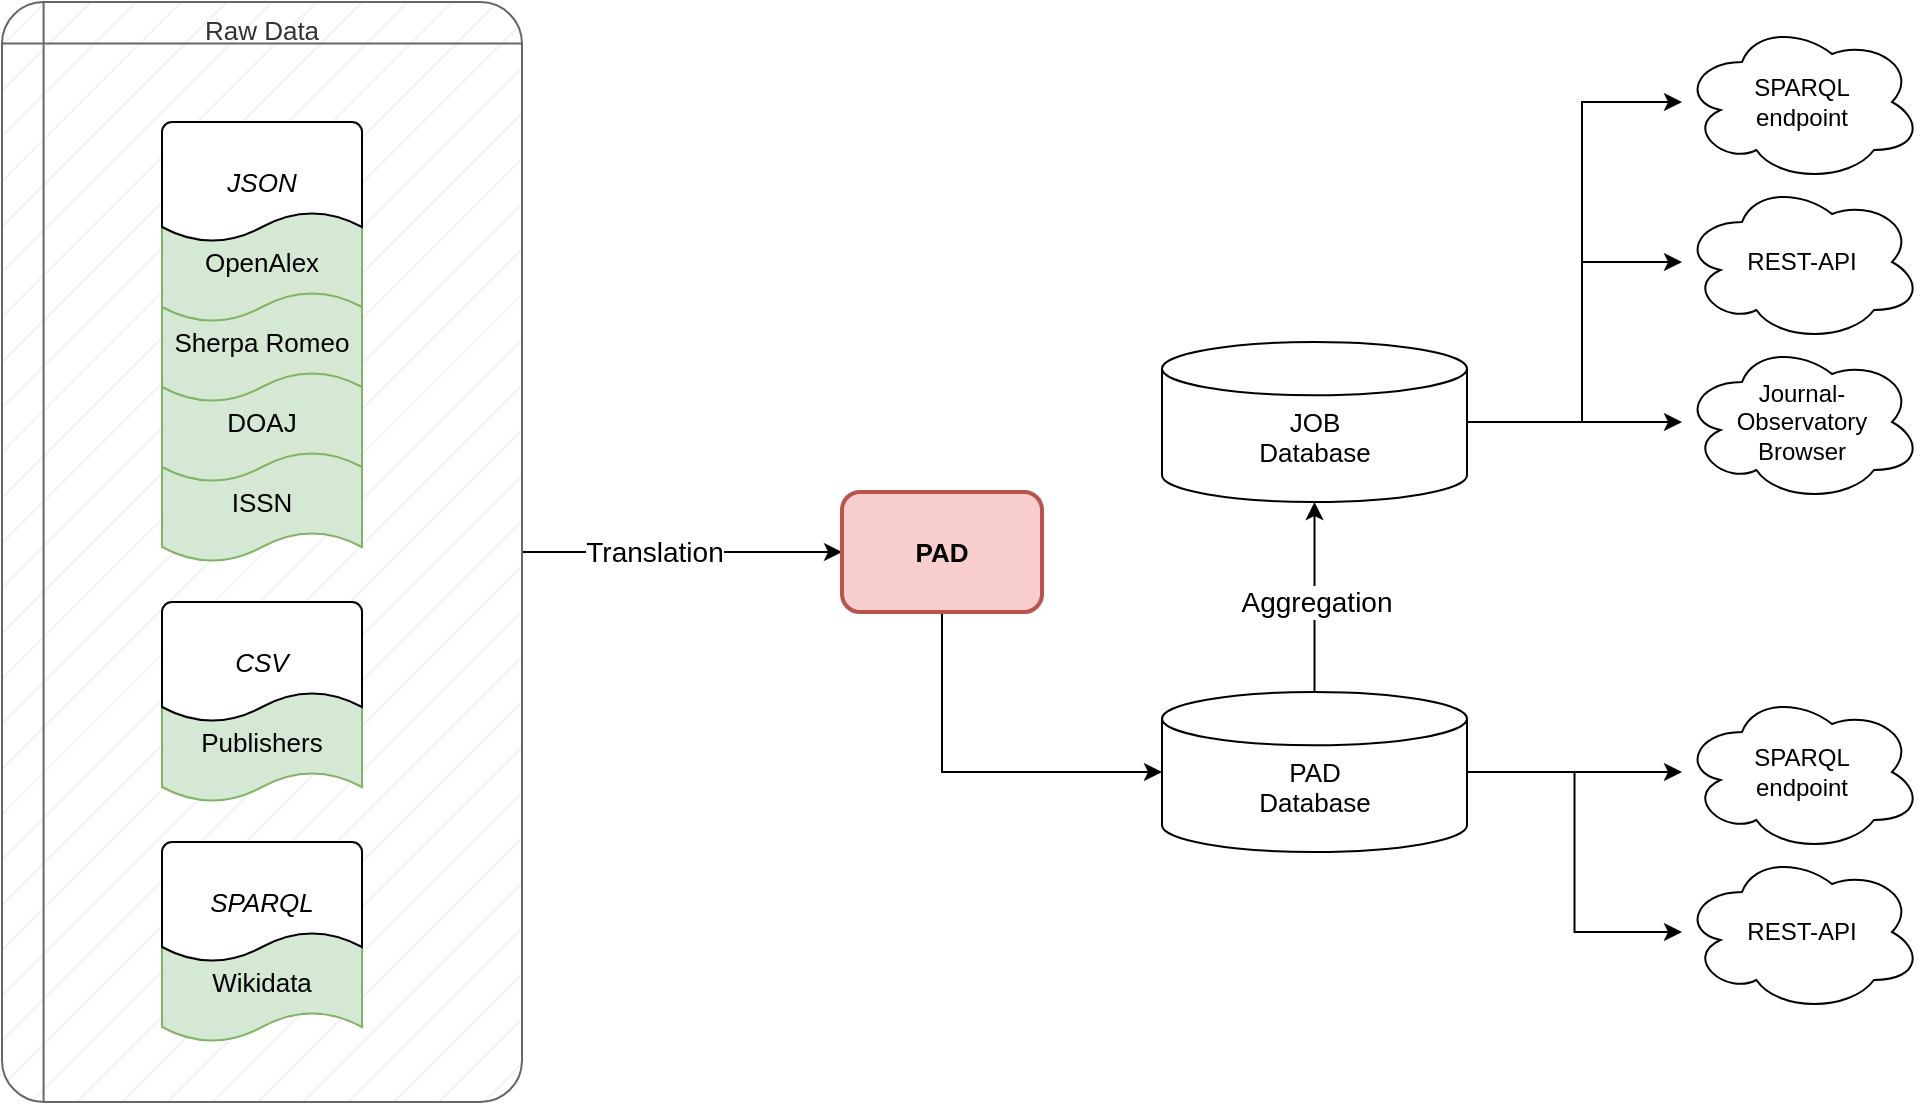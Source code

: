 <mxfile version="21.1.2" type="device" pages="4">
  <diagram id="sPUlN_JHjW8Lo0dzmuYG" name="Overview">
    <mxGraphModel dx="2284" dy="876" grid="1" gridSize="10" guides="1" tooltips="1" connect="1" arrows="1" fold="1" page="1" pageScale="1" pageWidth="850" pageHeight="1100" math="0" shadow="0">
      <root>
        <mxCell id="0" />
        <mxCell id="1" parent="0" />
        <mxCell id="yTbTBDzJwQzyLPOQ5RzL-34" style="edgeStyle=orthogonalEdgeStyle;rounded=0;orthogonalLoop=1;jettySize=auto;html=1;" edge="1" parent="1" source="yTbTBDzJwQzyLPOQ5RzL-1" target="yTbTBDzJwQzyLPOQ5RzL-18">
          <mxGeometry relative="1" as="geometry" />
        </mxCell>
        <mxCell id="ZUScHHtnVlgBNxjXoJQ--50" value="Translation" style="edgeLabel;html=1;align=center;verticalAlign=middle;resizable=0;points=[];fontSize=14;" vertex="1" connectable="0" parent="yTbTBDzJwQzyLPOQ5RzL-34">
          <mxGeometry x="-0.267" relative="1" as="geometry">
            <mxPoint x="7" as="offset" />
          </mxGeometry>
        </mxCell>
        <mxCell id="yTbTBDzJwQzyLPOQ5RzL-1" value="&lt;div style=&quot;font-size: 13px;&quot;&gt;&lt;span style=&quot;background-color: initial; font-size: 13px;&quot;&gt;Raw Data&lt;/span&gt;&lt;/div&gt;" style="shape=internalStorage;whiteSpace=wrap;html=1;dx=15;dy=15;rounded=1;arcSize=8;strokeWidth=1;fontFamily=Helvetica;fontSize=13;align=center;verticalAlign=top;fillColor=#f5f5f5;fillStyle=hatch;strokeColor=#666666;fontColor=#333333;fontStyle=0" vertex="1" parent="1">
          <mxGeometry x="-180" y="220" width="260" height="550" as="geometry" />
        </mxCell>
        <mxCell id="yTbTBDzJwQzyLPOQ5RzL-2" value="Publishers" style="strokeWidth=1;html=1;shape=mxgraph.flowchart.document2;whiteSpace=wrap;size=0.25;fontFamily=Helvetica;fontSize=13;fontStyle=0;fillColor=#d5e8d4;strokeColor=#82b366;" vertex="1" parent="1">
          <mxGeometry x="-100" y="560" width="100" height="60" as="geometry" />
        </mxCell>
        <mxCell id="yTbTBDzJwQzyLPOQ5RzL-5" style="edgeStyle=orthogonalEdgeStyle;rounded=0;orthogonalLoop=1;jettySize=auto;html=1;fontFamily=Helvetica;fontSize=13;fontStyle=0" edge="1" parent="1" target="yTbTBDzJwQzyLPOQ5RzL-10">
          <mxGeometry relative="1" as="geometry">
            <mxPoint x="360" y="310" as="sourcePoint" />
          </mxGeometry>
        </mxCell>
        <mxCell id="yTbTBDzJwQzyLPOQ5RzL-6" value="RDFLib" style="edgeLabel;html=1;align=center;verticalAlign=middle;resizable=0;points=[];fontSize=13;fontFamily=Helvetica;fontStyle=0" vertex="1" connectable="0" parent="yTbTBDzJwQzyLPOQ5RzL-5">
          <mxGeometry x="-0.193" y="2" relative="1" as="geometry">
            <mxPoint x="3" y="2" as="offset" />
          </mxGeometry>
        </mxCell>
        <mxCell id="yTbTBDzJwQzyLPOQ5RzL-12" style="edgeStyle=orthogonalEdgeStyle;rounded=0;orthogonalLoop=1;jettySize=auto;html=1;fontFamily=Helvetica;fontSize=13;dashed=1;dashPattern=1 4;fontStyle=0" edge="1" parent="1" target="yTbTBDzJwQzyLPOQ5RzL-4">
          <mxGeometry relative="1" as="geometry">
            <mxPoint x="360" y="30" as="sourcePoint" />
          </mxGeometry>
        </mxCell>
        <mxCell id="yTbTBDzJwQzyLPOQ5RzL-13" style="edgeStyle=orthogonalEdgeStyle;rounded=0;orthogonalLoop=1;jettySize=auto;html=1;fontFamily=Helvetica;fontSize=13;dashed=1;dashPattern=1 4;fontStyle=0" edge="1" parent="1" target="yTbTBDzJwQzyLPOQ5RzL-15">
          <mxGeometry relative="1" as="geometry">
            <mxPoint x="460" y="30" as="sourcePoint" />
          </mxGeometry>
        </mxCell>
        <mxCell id="ZUScHHtnVlgBNxjXoJQ--40" style="edgeStyle=orthogonalEdgeStyle;rounded=0;orthogonalLoop=1;jettySize=auto;html=1;" edge="1" parent="1" source="yTbTBDzJwQzyLPOQ5RzL-18" target="ZUScHHtnVlgBNxjXoJQ--36">
          <mxGeometry relative="1" as="geometry">
            <Array as="points">
              <mxPoint x="290" y="605" />
            </Array>
          </mxGeometry>
        </mxCell>
        <mxCell id="yTbTBDzJwQzyLPOQ5RzL-18" value="PAD" style="rounded=1;whiteSpace=wrap;html=1;fontFamily=Helvetica;fontSize=13;strokeWidth=2;fontStyle=1;fillColor=#f8cecc;strokeColor=#b85450;" vertex="1" parent="1">
          <mxGeometry x="240" y="465" width="100" height="60" as="geometry" />
        </mxCell>
        <mxCell id="yTbTBDzJwQzyLPOQ5RzL-21" value="CSV" style="strokeWidth=1;html=1;shape=mxgraph.flowchart.document2;whiteSpace=wrap;size=0.25;fontFamily=Helvetica;fontSize=13;fontStyle=2" vertex="1" parent="1">
          <mxGeometry x="-100" y="520" width="100" height="60" as="geometry" />
        </mxCell>
        <mxCell id="yTbTBDzJwQzyLPOQ5RzL-22" value="ISSN" style="strokeWidth=1;html=1;shape=mxgraph.flowchart.document2;whiteSpace=wrap;size=0.25;fontFamily=Helvetica;fontSize=13;fontStyle=0;fillColor=#d5e8d4;strokeColor=#82b366;" vertex="1" parent="1">
          <mxGeometry x="-100" y="440" width="100" height="60" as="geometry" />
        </mxCell>
        <mxCell id="yTbTBDzJwQzyLPOQ5RzL-23" value="DOAJ" style="strokeWidth=1;html=1;shape=mxgraph.flowchart.document2;whiteSpace=wrap;size=0.25;fontFamily=Helvetica;fontSize=13;fontStyle=0;fillColor=#d5e8d4;strokeColor=#82b366;" vertex="1" parent="1">
          <mxGeometry x="-100" y="400" width="100" height="60" as="geometry" />
        </mxCell>
        <mxCell id="yTbTBDzJwQzyLPOQ5RzL-24" value="Sherpa Romeo" style="strokeWidth=1;html=1;shape=mxgraph.flowchart.document2;whiteSpace=wrap;size=0.25;fontFamily=Helvetica;fontSize=13;fontStyle=0;fillColor=#d5e8d4;strokeColor=#82b366;" vertex="1" parent="1">
          <mxGeometry x="-100" y="360" width="100" height="60" as="geometry" />
        </mxCell>
        <mxCell id="yTbTBDzJwQzyLPOQ5RzL-25" value="OpenAlex&lt;span style=&quot;color: rgba(0, 0, 0, 0); font-family: monospace; font-size: 0px; text-align: start;&quot;&gt;%3CmxGraphModel%3E%3Croot%3E%3CmxCell%20id%3D%220%22%2F%3E%3CmxCell%20id%3D%221%22%20parent%3D%220%22%2F%3E%3CmxCell%20id%3D%222%22%20value%3D%22JSON%22%20style%3D%22strokeWidth%3D1%3Bhtml%3D1%3Bshape%3Dmxgraph.flowchart.document2%3BwhiteSpace%3Dwrap%3Bsize%3D0.25%3BfontFamily%3DHelvetica%3BfontSize%3D13%3BfontStyle%3D0%22%20vertex%3D%221%22%20parent%3D%221%22%3E%3CmxGeometry%20x%3D%22-30%22%20y%3D%22280%22%20width%3D%22100%22%20height%3D%2260%22%20as%3D%22geometry%22%2F%3E%3C%2FmxCell%3E%3C%2Froot%3E%3C%2FmxGraphModel%3E&lt;/span&gt;" style="strokeWidth=1;html=1;shape=mxgraph.flowchart.document2;whiteSpace=wrap;size=0.25;fontFamily=Helvetica;fontSize=13;fontStyle=0;fillColor=#d5e8d4;strokeColor=#82b366;" vertex="1" parent="1">
          <mxGeometry x="-100" y="320" width="100" height="60" as="geometry" />
        </mxCell>
        <mxCell id="yTbTBDzJwQzyLPOQ5RzL-26" value="JSON" style="strokeWidth=1;html=1;shape=mxgraph.flowchart.document2;whiteSpace=wrap;size=0.25;fontFamily=Helvetica;fontSize=13;fontStyle=2" vertex="1" parent="1">
          <mxGeometry x="-100" y="280" width="100" height="60" as="geometry" />
        </mxCell>
        <mxCell id="yTbTBDzJwQzyLPOQ5RzL-27" value="Wikidata" style="strokeWidth=1;html=1;shape=mxgraph.flowchart.document2;whiteSpace=wrap;size=0.25;fontFamily=Helvetica;fontSize=13;fontStyle=0;fillColor=#d5e8d4;strokeColor=#82b366;" vertex="1" parent="1">
          <mxGeometry x="-100" y="680" width="100" height="60" as="geometry" />
        </mxCell>
        <mxCell id="yTbTBDzJwQzyLPOQ5RzL-30" value="SPARQL" style="strokeWidth=1;html=1;shape=mxgraph.flowchart.document2;whiteSpace=wrap;size=0.25;fontFamily=Helvetica;fontSize=13;fontStyle=2" vertex="1" parent="1">
          <mxGeometry x="-100" y="640" width="100" height="60" as="geometry" />
        </mxCell>
        <mxCell id="ZUScHHtnVlgBNxjXoJQ--44" style="edgeStyle=orthogonalEdgeStyle;rounded=0;orthogonalLoop=1;jettySize=auto;html=1;" edge="1" parent="1" source="ZUScHHtnVlgBNxjXoJQ--36" target="ZUScHHtnVlgBNxjXoJQ--39">
          <mxGeometry relative="1" as="geometry" />
        </mxCell>
        <mxCell id="ZUScHHtnVlgBNxjXoJQ--51" value="Aggregation" style="edgeLabel;html=1;align=center;verticalAlign=middle;resizable=0;points=[];fontSize=14;" vertex="1" connectable="0" parent="ZUScHHtnVlgBNxjXoJQ--44">
          <mxGeometry x="0.305" y="-3" relative="1" as="geometry">
            <mxPoint x="-3" y="17" as="offset" />
          </mxGeometry>
        </mxCell>
        <mxCell id="ZUScHHtnVlgBNxjXoJQ--48" style="edgeStyle=orthogonalEdgeStyle;rounded=0;orthogonalLoop=1;jettySize=auto;html=1;" edge="1" parent="1" source="ZUScHHtnVlgBNxjXoJQ--36" target="ZUScHHtnVlgBNxjXoJQ--41">
          <mxGeometry relative="1" as="geometry" />
        </mxCell>
        <mxCell id="ZUScHHtnVlgBNxjXoJQ--49" style="edgeStyle=orthogonalEdgeStyle;rounded=0;orthogonalLoop=1;jettySize=auto;html=1;" edge="1" parent="1" source="ZUScHHtnVlgBNxjXoJQ--36" target="ZUScHHtnVlgBNxjXoJQ--42">
          <mxGeometry relative="1" as="geometry" />
        </mxCell>
        <mxCell id="ZUScHHtnVlgBNxjXoJQ--36" value="&lt;br&gt;PAD&lt;br style=&quot;font-size: 13px;&quot;&gt;Database" style="strokeWidth=1;html=1;shape=mxgraph.flowchart.database;whiteSpace=wrap;fontFamily=Helvetica;fontSize=13;fontStyle=0" vertex="1" parent="1">
          <mxGeometry x="400" y="565" width="152.5" height="80" as="geometry" />
        </mxCell>
        <mxCell id="ZUScHHtnVlgBNxjXoJQ--37" value="Journal-&lt;br&gt;Observatory&lt;br&gt;Browser" style="ellipse;shape=cloud;whiteSpace=wrap;html=1;" vertex="1" parent="1">
          <mxGeometry x="660" y="390" width="120" height="80" as="geometry" />
        </mxCell>
        <mxCell id="ZUScHHtnVlgBNxjXoJQ--38" value="REST-API" style="ellipse;shape=cloud;whiteSpace=wrap;html=1;" vertex="1" parent="1">
          <mxGeometry x="660" y="310" width="120" height="80" as="geometry" />
        </mxCell>
        <mxCell id="ZUScHHtnVlgBNxjXoJQ--45" style="edgeStyle=orthogonalEdgeStyle;rounded=0;orthogonalLoop=1;jettySize=auto;html=1;" edge="1" parent="1" source="ZUScHHtnVlgBNxjXoJQ--39" target="ZUScHHtnVlgBNxjXoJQ--43">
          <mxGeometry relative="1" as="geometry">
            <Array as="points">
              <mxPoint x="610" y="430" />
              <mxPoint x="610" y="270" />
            </Array>
          </mxGeometry>
        </mxCell>
        <mxCell id="ZUScHHtnVlgBNxjXoJQ--46" style="edgeStyle=orthogonalEdgeStyle;rounded=0;orthogonalLoop=1;jettySize=auto;html=1;" edge="1" parent="1" source="ZUScHHtnVlgBNxjXoJQ--39" target="ZUScHHtnVlgBNxjXoJQ--38">
          <mxGeometry relative="1" as="geometry">
            <Array as="points">
              <mxPoint x="610" y="430" />
              <mxPoint x="610" y="350" />
            </Array>
          </mxGeometry>
        </mxCell>
        <mxCell id="ZUScHHtnVlgBNxjXoJQ--47" style="edgeStyle=orthogonalEdgeStyle;rounded=0;orthogonalLoop=1;jettySize=auto;html=1;" edge="1" parent="1" source="ZUScHHtnVlgBNxjXoJQ--39" target="ZUScHHtnVlgBNxjXoJQ--37">
          <mxGeometry relative="1" as="geometry" />
        </mxCell>
        <mxCell id="ZUScHHtnVlgBNxjXoJQ--39" value="&lt;br&gt;JOB&lt;br style=&quot;font-size: 13px;&quot;&gt;Database" style="strokeWidth=1;html=1;shape=mxgraph.flowchart.database;whiteSpace=wrap;fontFamily=Helvetica;fontSize=13;fontStyle=0" vertex="1" parent="1">
          <mxGeometry x="400" y="390" width="152.5" height="80" as="geometry" />
        </mxCell>
        <mxCell id="ZUScHHtnVlgBNxjXoJQ--41" value="REST-API" style="ellipse;shape=cloud;whiteSpace=wrap;html=1;" vertex="1" parent="1">
          <mxGeometry x="660" y="645" width="120" height="80" as="geometry" />
        </mxCell>
        <mxCell id="ZUScHHtnVlgBNxjXoJQ--42" value="SPARQL&lt;br&gt;endpoint" style="ellipse;shape=cloud;whiteSpace=wrap;html=1;" vertex="1" parent="1">
          <mxGeometry x="660" y="565" width="120" height="80" as="geometry" />
        </mxCell>
        <mxCell id="ZUScHHtnVlgBNxjXoJQ--43" value="SPARQL&lt;br&gt;endpoint" style="ellipse;shape=cloud;whiteSpace=wrap;html=1;" vertex="1" parent="1">
          <mxGeometry x="660" y="230" width="120" height="80" as="geometry" />
        </mxCell>
      </root>
    </mxGraphModel>
  </diagram>
  <diagram name="Translation" id="sYjRMdspxLm2aWLChJIe">
    <mxGraphModel dx="1834" dy="876" grid="0" gridSize="10" guides="1" tooltips="1" connect="1" arrows="1" fold="1" page="0" pageScale="1" pageWidth="827" pageHeight="1169" math="0" shadow="0">
      <root>
        <mxCell id="c2gxaEiidWVU3qyEdAq_-0" />
        <mxCell id="c2gxaEiidWVU3qyEdAq_-1" parent="c2gxaEiidWVU3qyEdAq_-0" />
        <mxCell id="c2gxaEiidWVU3qyEdAq_-2" value="&lt;div style=&quot;font-size: 13px;&quot;&gt;&lt;span style=&quot;background-color: initial; font-size: 13px;&quot;&gt;Raw Data&lt;/span&gt;&lt;/div&gt;" style="shape=internalStorage;whiteSpace=wrap;html=1;dx=15;dy=15;rounded=1;arcSize=8;strokeWidth=1;fontFamily=Helvetica;fontSize=13;align=center;verticalAlign=top;fillColor=#f5f5f5;fillStyle=hatch;strokeColor=#666666;fontColor=#333333;fontStyle=0" parent="c2gxaEiidWVU3qyEdAq_-1" vertex="1">
          <mxGeometry x="-110" y="220" width="260" height="550" as="geometry" />
        </mxCell>
        <mxCell id="c2gxaEiidWVU3qyEdAq_-3" value="Publishers" style="strokeWidth=1;html=1;shape=mxgraph.flowchart.document2;whiteSpace=wrap;size=0.25;fontFamily=Helvetica;fontSize=13;fontStyle=0;fillColor=#d5e8d4;strokeColor=#82b366;" parent="c2gxaEiidWVU3qyEdAq_-1" vertex="1">
          <mxGeometry x="-30" y="560" width="100" height="60" as="geometry" />
        </mxCell>
        <mxCell id="c2gxaEiidWVU3qyEdAq_-6" style="edgeStyle=orthogonalEdgeStyle;rounded=0;orthogonalLoop=1;jettySize=auto;html=1;fontFamily=Helvetica;fontSize=13;fontStyle=0" parent="c2gxaEiidWVU3qyEdAq_-1" source="c2gxaEiidWVU3qyEdAq_-7" edge="1">
          <mxGeometry relative="1" as="geometry">
            <mxPoint x="210" y="300" as="targetPoint" />
          </mxGeometry>
        </mxCell>
        <mxCell id="c2gxaEiidWVU3qyEdAq_-7" value="Context" style="strokeWidth=1;html=1;shape=mxgraph.flowchart.document2;whiteSpace=wrap;size=0.25;fontFamily=Helvetica;fontSize=13;fontStyle=0" parent="c2gxaEiidWVU3qyEdAq_-1" vertex="1">
          <mxGeometry x="160" y="120" width="100" height="60" as="geometry" />
        </mxCell>
        <mxCell id="c2gxaEiidWVU3qyEdAq_-8" style="edgeStyle=orthogonalEdgeStyle;rounded=0;orthogonalLoop=1;jettySize=auto;html=1;fontFamily=Helvetica;fontSize=13;fontStyle=0" parent="c2gxaEiidWVU3qyEdAq_-1" source="c2gxaEiidWVU3qyEdAq_-10" target="c2gxaEiidWVU3qyEdAq_-13" edge="1">
          <mxGeometry relative="1" as="geometry" />
        </mxCell>
        <mxCell id="c2gxaEiidWVU3qyEdAq_-9" value="RDFLib" style="edgeLabel;html=1;align=center;verticalAlign=middle;resizable=0;points=[];fontSize=13;fontFamily=Helvetica;fontStyle=0" parent="c2gxaEiidWVU3qyEdAq_-8" vertex="1" connectable="0">
          <mxGeometry x="-0.193" y="2" relative="1" as="geometry">
            <mxPoint x="3" y="2" as="offset" />
          </mxGeometry>
        </mxCell>
        <mxCell id="c2gxaEiidWVU3qyEdAq_-10" value="JSON-LD" style="strokeWidth=1;html=1;shape=mxgraph.flowchart.document2;whiteSpace=wrap;size=0.25;fontFamily=Helvetica;fontSize=13;fontStyle=0" parent="c2gxaEiidWVU3qyEdAq_-1" vertex="1">
          <mxGeometry x="260" y="280" width="100" height="60" as="geometry" />
        </mxCell>
        <mxCell id="c2gxaEiidWVU3qyEdAq_-11" style="edgeStyle=orthogonalEdgeStyle;rounded=0;orthogonalLoop=1;jettySize=auto;html=1;fontFamily=Helvetica;fontSize=13;fontStyle=0" parent="c2gxaEiidWVU3qyEdAq_-1" source="c2gxaEiidWVU3qyEdAq_-13" target="c2gxaEiidWVU3qyEdAq_-24" edge="1">
          <mxGeometry relative="1" as="geometry" />
        </mxCell>
        <mxCell id="c2gxaEiidWVU3qyEdAq_-12" value="SPARQL" style="edgeLabel;html=1;align=center;verticalAlign=middle;resizable=0;points=[];fontSize=13;fontFamily=Helvetica;fontStyle=0" parent="c2gxaEiidWVU3qyEdAq_-11" vertex="1" connectable="0">
          <mxGeometry x="0.205" y="-2" relative="1" as="geometry">
            <mxPoint x="-10" y="-1" as="offset" />
          </mxGeometry>
        </mxCell>
        <mxCell id="c2gxaEiidWVU3qyEdAq_-13" value="Graph" style="rounded=1;whiteSpace=wrap;html=1;fontFamily=Helvetica;fontSize=13;strokeWidth=1;fontStyle=0" parent="c2gxaEiidWVU3qyEdAq_-1" vertex="1">
          <mxGeometry x="440" y="280" width="100" height="60" as="geometry" />
        </mxCell>
        <mxCell id="c2gxaEiidWVU3qyEdAq_-14" style="edgeStyle=orthogonalEdgeStyle;rounded=0;orthogonalLoop=1;jettySize=auto;html=1;fontFamily=Helvetica;fontSize=13;dashed=1;dashPattern=1 4;fontStyle=0" parent="c2gxaEiidWVU3qyEdAq_-1" source="c2gxaEiidWVU3qyEdAq_-18" target="c2gxaEiidWVU3qyEdAq_-2" edge="1">
          <mxGeometry relative="1" as="geometry" />
        </mxCell>
        <mxCell id="c2gxaEiidWVU3qyEdAq_-16" style="edgeStyle=orthogonalEdgeStyle;rounded=0;orthogonalLoop=1;jettySize=auto;html=1;fontFamily=Helvetica;fontSize=13;dashed=1;dashPattern=1 4;fontStyle=0" parent="c2gxaEiidWVU3qyEdAq_-1" source="c2gxaEiidWVU3qyEdAq_-18" target="c2gxaEiidWVU3qyEdAq_-7" edge="1">
          <mxGeometry relative="1" as="geometry" />
        </mxCell>
        <mxCell id="c2gxaEiidWVU3qyEdAq_-17" style="edgeStyle=orthogonalEdgeStyle;rounded=0;orthogonalLoop=1;jettySize=auto;html=1;fontFamily=Helvetica;fontSize=13;dashed=1;dashPattern=1 4;fontStyle=0" parent="c2gxaEiidWVU3qyEdAq_-1" source="c2gxaEiidWVU3qyEdAq_-18" target="c2gxaEiidWVU3qyEdAq_-19" edge="1">
          <mxGeometry relative="1" as="geometry" />
        </mxCell>
        <mxCell id="c2gxaEiidWVU3qyEdAq_-18" value="Config-&lt;br style=&quot;font-size: 13px;&quot;&gt;file" style="strokeWidth=1;html=1;shape=mxgraph.flowchart.document2;whiteSpace=wrap;size=0.25;fontFamily=Helvetica;fontSize=13;fontStyle=0" parent="c2gxaEiidWVU3qyEdAq_-1" vertex="1">
          <mxGeometry x="360" width="100" height="60" as="geometry" />
        </mxCell>
        <mxCell id="c2gxaEiidWVU3qyEdAq_-19" value="SPARQL-&lt;br style=&quot;font-size: 13px;&quot;&gt;queries" style="strokeWidth=1;html=1;shape=mxgraph.flowchart.document2;whiteSpace=wrap;size=0.25;fontFamily=Helvetica;fontSize=13;fontStyle=0" parent="c2gxaEiidWVU3qyEdAq_-1" vertex="1">
          <mxGeometry x="540" y="120" width="100" height="60" as="geometry" />
        </mxCell>
        <mxCell id="c2gxaEiidWVU3qyEdAq_-20" style="edgeStyle=orthogonalEdgeStyle;rounded=0;orthogonalLoop=1;jettySize=auto;html=1;fontFamily=Helvetica;fontSize=13;fontStyle=0" parent="c2gxaEiidWVU3qyEdAq_-1" source="c2gxaEiidWVU3qyEdAq_-24" target="c2gxaEiidWVU3qyEdAq_-29" edge="1">
          <mxGeometry relative="1" as="geometry" />
        </mxCell>
        <mxCell id="c2gxaEiidWVU3qyEdAq_-21" value="Update" style="edgeLabel;html=1;align=center;verticalAlign=middle;resizable=0;points=[];fontSize=13;fontFamily=Helvetica;fontStyle=0" parent="c2gxaEiidWVU3qyEdAq_-20" vertex="1" connectable="0">
          <mxGeometry x="-0.247" y="2" relative="1" as="geometry">
            <mxPoint x="12" y="2" as="offset" />
          </mxGeometry>
        </mxCell>
        <mxCell id="c2gxaEiidWVU3qyEdAq_-24" value="PAD" style="rounded=1;whiteSpace=wrap;html=1;fontFamily=Helvetica;fontSize=13;strokeWidth=2;fontStyle=1;fillColor=#f8cecc;strokeColor=#b85450;" parent="c2gxaEiidWVU3qyEdAq_-1" vertex="1">
          <mxGeometry x="640" y="280" width="100" height="60" as="geometry" />
        </mxCell>
        <mxCell id="c2gxaEiidWVU3qyEdAq_-25" style="edgeStyle=orthogonalEdgeStyle;rounded=0;orthogonalLoop=1;jettySize=auto;html=1;fontFamily=Helvetica;fontSize=13;fontStyle=0" parent="c2gxaEiidWVU3qyEdAq_-1" source="c2gxaEiidWVU3qyEdAq_-19" edge="1">
          <mxGeometry relative="1" as="geometry">
            <mxPoint x="590" y="300" as="targetPoint" />
          </mxGeometry>
        </mxCell>
        <mxCell id="c2gxaEiidWVU3qyEdAq_-34" style="edgeStyle=orthogonalEdgeStyle;rounded=0;orthogonalLoop=1;jettySize=auto;html=1;fontFamily=Helvetica;fontSize=13;fontStyle=0" parent="c2gxaEiidWVU3qyEdAq_-1" source="c2gxaEiidWVU3qyEdAq_-36" target="c2gxaEiidWVU3qyEdAq_-10" edge="1">
          <mxGeometry relative="1" as="geometry">
            <Array as="points">
              <mxPoint x="170" y="570" />
              <mxPoint x="170" y="310" />
            </Array>
          </mxGeometry>
        </mxCell>
        <mxCell id="c2gxaEiidWVU3qyEdAq_-36" value="CSV" style="strokeWidth=1;html=1;shape=mxgraph.flowchart.document2;whiteSpace=wrap;size=0.25;fontFamily=Helvetica;fontSize=13;fontStyle=2" parent="c2gxaEiidWVU3qyEdAq_-1" vertex="1">
          <mxGeometry x="-30" y="520" width="100" height="60" as="geometry" />
        </mxCell>
        <mxCell id="c2gxaEiidWVU3qyEdAq_-46" value="ISSN" style="strokeWidth=1;html=1;shape=mxgraph.flowchart.document2;whiteSpace=wrap;size=0.25;fontFamily=Helvetica;fontSize=13;fontStyle=0;fillColor=#d5e8d4;strokeColor=#82b366;" parent="c2gxaEiidWVU3qyEdAq_-1" vertex="1">
          <mxGeometry x="-30" y="440" width="100" height="60" as="geometry" />
        </mxCell>
        <mxCell id="c2gxaEiidWVU3qyEdAq_-47" value="Doaj" style="strokeWidth=1;html=1;shape=mxgraph.flowchart.document2;whiteSpace=wrap;size=0.25;fontFamily=Helvetica;fontSize=13;fontStyle=0;fillColor=#d5e8d4;strokeColor=#82b366;" parent="c2gxaEiidWVU3qyEdAq_-1" vertex="1">
          <mxGeometry x="-30" y="400" width="100" height="60" as="geometry" />
        </mxCell>
        <mxCell id="c2gxaEiidWVU3qyEdAq_-48" value="Sherpa Romeo" style="strokeWidth=1;html=1;shape=mxgraph.flowchart.document2;whiteSpace=wrap;size=0.25;fontFamily=Helvetica;fontSize=13;fontStyle=0;fillColor=#d5e8d4;strokeColor=#82b366;" parent="c2gxaEiidWVU3qyEdAq_-1" vertex="1">
          <mxGeometry x="-30" y="360" width="100" height="60" as="geometry" />
        </mxCell>
        <mxCell id="c2gxaEiidWVU3qyEdAq_-49" value="OpenAlex&lt;span style=&quot;color: rgba(0, 0, 0, 0); font-family: monospace; font-size: 0px; text-align: start;&quot;&gt;%3CmxGraphModel%3E%3Croot%3E%3CmxCell%20id%3D%220%22%2F%3E%3CmxCell%20id%3D%221%22%20parent%3D%220%22%2F%3E%3CmxCell%20id%3D%222%22%20value%3D%22JSON%22%20style%3D%22strokeWidth%3D1%3Bhtml%3D1%3Bshape%3Dmxgraph.flowchart.document2%3BwhiteSpace%3Dwrap%3Bsize%3D0.25%3BfontFamily%3DHelvetica%3BfontSize%3D13%3BfontStyle%3D0%22%20vertex%3D%221%22%20parent%3D%221%22%3E%3CmxGeometry%20x%3D%22-30%22%20y%3D%22280%22%20width%3D%22100%22%20height%3D%2260%22%20as%3D%22geometry%22%2F%3E%3C%2FmxCell%3E%3C%2Froot%3E%3C%2FmxGraphModel%3E&lt;/span&gt;" style="strokeWidth=1;html=1;shape=mxgraph.flowchart.document2;whiteSpace=wrap;size=0.25;fontFamily=Helvetica;fontSize=13;fontStyle=0;fillColor=#d5e8d4;strokeColor=#82b366;" parent="c2gxaEiidWVU3qyEdAq_-1" vertex="1">
          <mxGeometry x="-30" y="320" width="100" height="60" as="geometry" />
        </mxCell>
        <mxCell id="c2gxaEiidWVU3qyEdAq_-50" value="JSON" style="strokeWidth=1;html=1;shape=mxgraph.flowchart.document2;whiteSpace=wrap;size=0.25;fontFamily=Helvetica;fontSize=13;fontStyle=2" parent="c2gxaEiidWVU3qyEdAq_-1" vertex="1">
          <mxGeometry x="-30" y="280" width="100" height="60" as="geometry" />
        </mxCell>
        <mxCell id="ew2tw9DcMwWB9N-YR4_P-0" value="Wikidata" style="strokeWidth=1;html=1;shape=mxgraph.flowchart.document2;whiteSpace=wrap;size=0.25;fontFamily=Helvetica;fontSize=13;fontStyle=0;fillColor=#d5e8d4;strokeColor=#82b366;" parent="c2gxaEiidWVU3qyEdAq_-1" vertex="1">
          <mxGeometry x="-30" y="680" width="100" height="60" as="geometry" />
        </mxCell>
        <mxCell id="ew2tw9DcMwWB9N-YR4_P-2" style="edgeStyle=orthogonalEdgeStyle;rounded=0;orthogonalLoop=1;jettySize=auto;html=1;" parent="c2gxaEiidWVU3qyEdAq_-1" source="ew2tw9DcMwWB9N-YR4_P-1" target="c2gxaEiidWVU3qyEdAq_-24" edge="1">
          <mxGeometry relative="1" as="geometry" />
        </mxCell>
        <mxCell id="ew2tw9DcMwWB9N-YR4_P-3" value="SPARQL" style="edgeLabel;html=1;align=center;verticalAlign=middle;resizable=0;points=[];fontSize=12;" parent="ew2tw9DcMwWB9N-YR4_P-2" vertex="1" connectable="0">
          <mxGeometry x="-0.339" y="-1" relative="1" as="geometry">
            <mxPoint as="offset" />
          </mxGeometry>
        </mxCell>
        <mxCell id="ew2tw9DcMwWB9N-YR4_P-1" value="SPARQL" style="strokeWidth=1;html=1;shape=mxgraph.flowchart.document2;whiteSpace=wrap;size=0.25;fontFamily=Helvetica;fontSize=13;fontStyle=2" parent="c2gxaEiidWVU3qyEdAq_-1" vertex="1">
          <mxGeometry x="-30" y="640" width="100" height="60" as="geometry" />
        </mxCell>
        <mxCell id="c2gxaEiidWVU3qyEdAq_-29" value="SPARQL-&lt;br style=&quot;font-size: 13px;&quot;&gt;endpoint" style="strokeWidth=1;html=1;shape=mxgraph.flowchart.direct_data;whiteSpace=wrap;fontFamily=Helvetica;fontSize=13;fillColor=default;fontStyle=0" parent="c2gxaEiidWVU3qyEdAq_-1" vertex="1">
          <mxGeometry x="840" y="280" width="131" height="60" as="geometry" />
        </mxCell>
        <mxCell id="c2gxaEiidWVU3qyEdAq_-4" style="edgeStyle=orthogonalEdgeStyle;rounded=0;orthogonalLoop=1;jettySize=auto;html=1;fontFamily=Helvetica;fontSize=13;fontStyle=0" parent="c2gxaEiidWVU3qyEdAq_-1" source="c2gxaEiidWVU3qyEdAq_-50" target="c2gxaEiidWVU3qyEdAq_-10" edge="1">
          <mxGeometry relative="1" as="geometry" />
        </mxCell>
        <mxCell id="c2gxaEiidWVU3qyEdAq_-5" value="Python" style="edgeLabel;html=1;align=center;verticalAlign=middle;resizable=0;points=[];fontSize=13;fontFamily=Helvetica;fontStyle=0" parent="c2gxaEiidWVU3qyEdAq_-4" vertex="1" connectable="0">
          <mxGeometry x="0.303" relative="1" as="geometry">
            <mxPoint x="10" as="offset" />
          </mxGeometry>
        </mxCell>
      </root>
    </mxGraphModel>
  </diagram>
  <diagram name="PAD_Service" id="sD4GZmFvl9_qxH8lu_BX">
    <mxGraphModel dx="1034" dy="876" grid="0" gridSize="10" guides="1" tooltips="1" connect="1" arrows="1" fold="1" page="0" pageScale="1" pageWidth="827" pageHeight="1169" math="0" shadow="0">
      <root>
        <mxCell id="EbZ2WHtn91tYzZgfP9lV-0" />
        <mxCell id="EbZ2WHtn91tYzZgfP9lV-1" parent="EbZ2WHtn91tYzZgfP9lV-0" />
        <mxCell id="EbZ2WHtn91tYzZgfP9lV-10" style="edgeStyle=orthogonalEdgeStyle;rounded=0;orthogonalLoop=1;jettySize=auto;html=1;fontFamily=Helvetica;fontSize=13;fontStyle=0" parent="EbZ2WHtn91tYzZgfP9lV-1" source="EbZ2WHtn91tYzZgfP9lV-31" target="EbZ2WHtn91tYzZgfP9lV-21" edge="1">
          <mxGeometry relative="1" as="geometry">
            <mxPoint x="1880" y="200" as="targetPoint" />
            <Array as="points">
              <mxPoint x="1460" y="280" />
              <mxPoint x="1460" y="280" />
            </Array>
          </mxGeometry>
        </mxCell>
        <mxCell id="EbZ2WHtn91tYzZgfP9lV-11" value="REST" style="edgeLabel;html=1;align=right;verticalAlign=middle;resizable=0;points=[];fontSize=13;fontFamily=Helvetica;fontStyle=0" parent="EbZ2WHtn91tYzZgfP9lV-10" vertex="1" connectable="0">
          <mxGeometry x="0.866" y="-1" relative="1" as="geometry">
            <mxPoint x="-30" as="offset" />
          </mxGeometry>
        </mxCell>
        <mxCell id="EbZ2WHtn91tYzZgfP9lV-12" style="edgeStyle=orthogonalEdgeStyle;rounded=0;orthogonalLoop=1;jettySize=auto;html=1;fontFamily=Helvetica;fontSize=13;fontStyle=0" parent="EbZ2WHtn91tYzZgfP9lV-1" target="EbZ2WHtn91tYzZgfP9lV-33" edge="1">
          <mxGeometry relative="1" as="geometry">
            <Array as="points">
              <mxPoint x="1140" y="140" />
              <mxPoint x="1140" y="410" />
            </Array>
            <mxPoint x="1000" y="140" as="sourcePoint" />
          </mxGeometry>
        </mxCell>
        <mxCell id="EbZ2WHtn91tYzZgfP9lV-21" value="Developer" style="shape=umlActor;verticalLabelPosition=bottom;verticalAlign=top;html=1;outlineConnect=0;fontSize=13;" parent="EbZ2WHtn91tYzZgfP9lV-1" vertex="1">
          <mxGeometry x="1630" y="210" width="40" height="80" as="geometry" />
        </mxCell>
        <mxCell id="EbZ2WHtn91tYzZgfP9lV-23" style="edgeStyle=orthogonalEdgeStyle;rounded=0;orthogonalLoop=1;jettySize=auto;html=1;fontFamily=Helvetica;fontSize=13;fontStyle=0;exitX=1;exitY=0.5;exitDx=0;exitDy=0;exitPerimeter=0;" parent="EbZ2WHtn91tYzZgfP9lV-1" source="RmGK2DQacTSv-R9IH5fk-3" target="EbZ2WHtn91tYzZgfP9lV-21" edge="1">
          <mxGeometry relative="1" as="geometry">
            <mxPoint x="1880" y="140" as="targetPoint" />
            <Array as="points">
              <mxPoint x="972" y="141" />
              <mxPoint x="972" y="140" />
              <mxPoint x="1520" y="140" />
              <mxPoint x="1520" y="240" />
            </Array>
            <mxPoint x="1000" y="140" as="sourcePoint" />
          </mxGeometry>
        </mxCell>
        <mxCell id="EbZ2WHtn91tYzZgfP9lV-24" value="SPARQL" style="edgeLabel;html=1;align=center;verticalAlign=middle;resizable=0;points=[];fontSize=13;" parent="EbZ2WHtn91tYzZgfP9lV-23" vertex="1" connectable="0">
          <mxGeometry x="0.9" y="-2" relative="1" as="geometry">
            <mxPoint x="-24" as="offset" />
          </mxGeometry>
        </mxCell>
        <mxCell id="EbZ2WHtn91tYzZgfP9lV-29" value="" style="group" parent="EbZ2WHtn91tYzZgfP9lV-1" vertex="1" connectable="0">
          <mxGeometry x="1200" y="180" width="270" height="300" as="geometry" />
        </mxCell>
        <mxCell id="EbZ2WHtn91tYzZgfP9lV-30" value="&lt;div style=&quot;font-size: 13px;&quot;&gt;&lt;span style=&quot;background-color: initial; font-size: 13px;&quot;&gt;PAD-API&lt;/span&gt;&lt;/div&gt;" style="shape=internalStorage;whiteSpace=wrap;html=1;dx=15;dy=15;rounded=1;arcSize=8;strokeWidth=1;fontFamily=Helvetica;fontSize=13;align=center;verticalAlign=top;fillColor=#d5e8d4;fillStyle=hatch;strokeColor=#82b366;fontStyle=0" parent="EbZ2WHtn91tYzZgfP9lV-29" vertex="1">
          <mxGeometry width="270" height="300" as="geometry" />
        </mxCell>
        <mxCell id="EbZ2WHtn91tYzZgfP9lV-31" value="HTTP&lt;br style=&quot;font-size: 13px;&quot;&gt;Endpoint" style="strokeWidth=1;html=1;shape=mxgraph.flowchart.direct_data;whiteSpace=wrap;fontFamily=Helvetica;fontSize=13;fillColor=default;fontStyle=0" parent="EbZ2WHtn91tYzZgfP9lV-29" vertex="1">
          <mxGeometry x="69.5" y="70" width="131" height="60" as="geometry" />
        </mxCell>
        <mxCell id="EbZ2WHtn91tYzZgfP9lV-32" style="edgeStyle=orthogonalEdgeStyle;rounded=0;orthogonalLoop=1;jettySize=auto;html=1;fontFamily=Helvetica;fontSize=13;startArrow=classic;startFill=1;fontStyle=0" parent="EbZ2WHtn91tYzZgfP9lV-29" source="EbZ2WHtn91tYzZgfP9lV-33" target="EbZ2WHtn91tYzZgfP9lV-31" edge="1">
          <mxGeometry relative="1" as="geometry" />
        </mxCell>
        <mxCell id="EbZ2WHtn91tYzZgfP9lV-33" value="Flask" style="rounded=1;whiteSpace=wrap;html=1;fillStyle=auto;fontFamily=Helvetica;fontSize=13;strokeWidth=1;fontStyle=0" parent="EbZ2WHtn91tYzZgfP9lV-29" vertex="1">
          <mxGeometry x="75" y="200" width="120" height="60" as="geometry" />
        </mxCell>
        <mxCell id="RmGK2DQacTSv-R9IH5fk-0" value="" style="group;fontSize=13;fontStyle=0;recursiveResize=0;" parent="EbZ2WHtn91tYzZgfP9lV-1" vertex="1" connectable="0">
          <mxGeometry x="796" y="56" width="270" height="360" as="geometry" />
        </mxCell>
        <mxCell id="RmGK2DQacTSv-R9IH5fk-1" value="&lt;div style=&quot;font-size: 13px;&quot;&gt;&lt;span style=&quot;background-color: initial; font-size: 13px;&quot;&gt;PAD Database&lt;/span&gt;&lt;/div&gt;" style="shape=internalStorage;whiteSpace=wrap;html=1;dx=15;dy=15;rounded=1;arcSize=8;strokeWidth=1;fontFamily=Helvetica;fontSize=13;align=center;verticalAlign=top;fillColor=#d5e8d4;fillStyle=hatch;strokeColor=#82b366;fontStyle=0" parent="RmGK2DQacTSv-R9IH5fk-0" vertex="1">
          <mxGeometry width="270" height="360" as="geometry" />
        </mxCell>
        <mxCell id="RmGK2DQacTSv-R9IH5fk-2" value="&lt;br&gt;PAD&lt;br style=&quot;font-size: 13px;&quot;&gt;Triple-Store" style="strokeWidth=1;html=1;shape=mxgraph.flowchart.database;whiteSpace=wrap;fontFamily=Helvetica;fontSize=13;fontStyle=0" parent="RmGK2DQacTSv-R9IH5fk-0" vertex="1">
          <mxGeometry x="58.75" y="260" width="152.5" height="80" as="geometry" />
        </mxCell>
        <mxCell id="RmGK2DQacTSv-R9IH5fk-3" value="SPARQL-&lt;br style=&quot;font-size: 13px;&quot;&gt;endpoint" style="strokeWidth=1;html=1;shape=mxgraph.flowchart.direct_data;whiteSpace=wrap;fontFamily=Helvetica;fontSize=13;fillColor=default;fontStyle=0" parent="RmGK2DQacTSv-R9IH5fk-0" vertex="1">
          <mxGeometry x="69.5" y="55" width="131" height="60" as="geometry" />
        </mxCell>
        <mxCell id="RmGK2DQacTSv-R9IH5fk-4" style="edgeStyle=orthogonalEdgeStyle;rounded=0;orthogonalLoop=1;jettySize=auto;html=1;fontFamily=Helvetica;fontSize=13;fontStyle=0" parent="RmGK2DQacTSv-R9IH5fk-0" source="RmGK2DQacTSv-R9IH5fk-2" target="RmGK2DQacTSv-R9IH5fk-3" edge="1">
          <mxGeometry relative="1" as="geometry" />
        </mxCell>
        <mxCell id="RmGK2DQacTSv-R9IH5fk-5" style="rounded=0;orthogonalLoop=1;jettySize=auto;html=1;fontFamily=Helvetica;fontSize=13;edgeStyle=orthogonalEdgeStyle;fontStyle=0" parent="RmGK2DQacTSv-R9IH5fk-0" source="RmGK2DQacTSv-R9IH5fk-6" target="RmGK2DQacTSv-R9IH5fk-3" edge="1">
          <mxGeometry relative="1" as="geometry" />
        </mxCell>
        <mxCell id="RmGK2DQacTSv-R9IH5fk-6" value="Reasoner" style="strokeWidth=1;html=1;shape=mxgraph.flowchart.decision;whiteSpace=wrap;fillStyle=auto;fontFamily=Helvetica;fontSize=13;fontStyle=0" parent="RmGK2DQacTSv-R9IH5fk-0" vertex="1">
          <mxGeometry x="85" y="140" width="100" height="100" as="geometry" />
        </mxCell>
        <mxCell id="RmGK2DQacTSv-R9IH5fk-7" style="rounded=0;orthogonalLoop=1;jettySize=auto;html=1;fontFamily=Helvetica;fontSize=13;edgeStyle=orthogonalEdgeStyle;fontStyle=0" parent="RmGK2DQacTSv-R9IH5fk-0" source="RmGK2DQacTSv-R9IH5fk-2" target="RmGK2DQacTSv-R9IH5fk-6" edge="1">
          <mxGeometry relative="1" as="geometry" />
        </mxCell>
      </root>
    </mxGraphModel>
  </diagram>
  <diagram name="Prototype" id="tJihQ-hHPRBWnKz2Kejf">
    <mxGraphModel dx="1034" dy="876" grid="1" gridSize="10" guides="1" tooltips="1" connect="1" arrows="1" fold="1" page="0" pageScale="1" pageWidth="827" pageHeight="1169" math="0" shadow="0">
      <root>
        <mxCell id="goC4X0gb50FKTec_rZcf-0" />
        <mxCell id="goC4X0gb50FKTec_rZcf-1" parent="goC4X0gb50FKTec_rZcf-0" />
        <mxCell id="goC4X0gb50FKTec_rZcf-26" value="" style="group;fontSize=13;fontStyle=0;recursiveResize=0;" parent="goC4X0gb50FKTec_rZcf-1" vertex="1" connectable="0">
          <mxGeometry x="420" y="130" width="270" height="360" as="geometry" />
        </mxCell>
        <mxCell id="goC4X0gb50FKTec_rZcf-27" value="&lt;div style=&quot;font-size: 13px;&quot;&gt;&lt;span style=&quot;background-color: initial; font-size: 13px;&quot;&gt;PAD Database&lt;/span&gt;&lt;/div&gt;" style="shape=internalStorage;whiteSpace=wrap;html=1;dx=15;dy=15;rounded=1;arcSize=8;strokeWidth=1;fontFamily=Helvetica;fontSize=13;align=center;verticalAlign=top;fillColor=#d5e8d4;fillStyle=hatch;strokeColor=#82b366;fontStyle=0" parent="goC4X0gb50FKTec_rZcf-26" vertex="1">
          <mxGeometry width="270" height="360" as="geometry" />
        </mxCell>
        <mxCell id="goC4X0gb50FKTec_rZcf-28" value="&lt;br&gt;PAD&lt;br style=&quot;font-size: 13px;&quot;&gt;Triple-Store" style="strokeWidth=1;html=1;shape=mxgraph.flowchart.database;whiteSpace=wrap;fontFamily=Helvetica;fontSize=13;fontStyle=0" parent="goC4X0gb50FKTec_rZcf-26" vertex="1">
          <mxGeometry x="58.75" y="260" width="152.5" height="80" as="geometry" />
        </mxCell>
        <mxCell id="goC4X0gb50FKTec_rZcf-29" value="SPARQL-&lt;br style=&quot;font-size: 13px;&quot;&gt;endpoint" style="strokeWidth=1;html=1;shape=mxgraph.flowchart.direct_data;whiteSpace=wrap;fontFamily=Helvetica;fontSize=13;fillColor=default;fontStyle=0" parent="goC4X0gb50FKTec_rZcf-26" vertex="1">
          <mxGeometry x="69.5" y="55" width="131" height="60" as="geometry" />
        </mxCell>
        <mxCell id="goC4X0gb50FKTec_rZcf-30" style="edgeStyle=orthogonalEdgeStyle;rounded=0;orthogonalLoop=1;jettySize=auto;html=1;fontFamily=Helvetica;fontSize=13;fontStyle=0" parent="goC4X0gb50FKTec_rZcf-26" source="goC4X0gb50FKTec_rZcf-28" target="goC4X0gb50FKTec_rZcf-29" edge="1">
          <mxGeometry relative="1" as="geometry" />
        </mxCell>
        <mxCell id="goC4X0gb50FKTec_rZcf-31" style="rounded=0;orthogonalLoop=1;jettySize=auto;html=1;fontFamily=Helvetica;fontSize=13;edgeStyle=orthogonalEdgeStyle;fontStyle=0" parent="goC4X0gb50FKTec_rZcf-26" source="goC4X0gb50FKTec_rZcf-32" target="goC4X0gb50FKTec_rZcf-29" edge="1">
          <mxGeometry relative="1" as="geometry" />
        </mxCell>
        <mxCell id="goC4X0gb50FKTec_rZcf-32" value="Reasoner" style="strokeWidth=1;html=1;shape=mxgraph.flowchart.decision;whiteSpace=wrap;fillStyle=auto;fontFamily=Helvetica;fontSize=13;fontStyle=0" parent="goC4X0gb50FKTec_rZcf-26" vertex="1">
          <mxGeometry x="85" y="140" width="100" height="100" as="geometry" />
        </mxCell>
        <mxCell id="goC4X0gb50FKTec_rZcf-33" style="rounded=0;orthogonalLoop=1;jettySize=auto;html=1;fontFamily=Helvetica;fontSize=13;edgeStyle=orthogonalEdgeStyle;fontStyle=0" parent="goC4X0gb50FKTec_rZcf-26" source="goC4X0gb50FKTec_rZcf-28" target="goC4X0gb50FKTec_rZcf-32" edge="1">
          <mxGeometry relative="1" as="geometry" />
        </mxCell>
        <mxCell id="goC4X0gb50FKTec_rZcf-51" value="" style="group;recursiveResize=0;" parent="goC4X0gb50FKTec_rZcf-1" vertex="1" connectable="0">
          <mxGeometry x="1200" y="40" width="270" height="240" as="geometry" />
        </mxCell>
        <mxCell id="goC4X0gb50FKTec_rZcf-52" value="&lt;div style=&quot;font-size: 13px;&quot;&gt;&lt;span style=&quot;background-color: initial; font-size: 13px;&quot;&gt;Journal Observatory Browser&lt;/span&gt;&lt;/div&gt;" style="shape=internalStorage;whiteSpace=wrap;html=1;dx=15;dy=15;rounded=1;arcSize=8;strokeWidth=1;fontFamily=Helvetica;fontSize=13;align=center;verticalAlign=top;fillColor=#d5e8d4;fillStyle=hatch;strokeColor=#82b366;fontStyle=0" parent="goC4X0gb50FKTec_rZcf-51" vertex="1">
          <mxGeometry width="270" height="240" as="geometry" />
        </mxCell>
        <mxCell id="goC4X0gb50FKTec_rZcf-53" style="edgeStyle=orthogonalEdgeStyle;rounded=0;orthogonalLoop=1;jettySize=auto;html=1;" parent="goC4X0gb50FKTec_rZcf-51" source="goC4X0gb50FKTec_rZcf-54" target="goC4X0gb50FKTec_rZcf-57" edge="1">
          <mxGeometry relative="1" as="geometry" />
        </mxCell>
        <mxCell id="goC4X0gb50FKTec_rZcf-54" value="React&lt;br&gt;(comunica)" style="rounded=1;whiteSpace=wrap;html=1;fillStyle=auto;fontFamily=Helvetica;fontSize=13;strokeWidth=1;fontStyle=0" parent="goC4X0gb50FKTec_rZcf-51" vertex="1">
          <mxGeometry x="75" y="55" width="120" height="60" as="geometry" />
        </mxCell>
        <mxCell id="goC4X0gb50FKTec_rZcf-57" value="WebApp" style="ellipse;shape=cloud;whiteSpace=wrap;html=1;" parent="goC4X0gb50FKTec_rZcf-51" vertex="1">
          <mxGeometry x="75" y="140" width="120" height="80" as="geometry" />
        </mxCell>
        <mxCell id="goC4X0gb50FKTec_rZcf-58" value="User" style="shape=umlActor;verticalLabelPosition=bottom;verticalAlign=top;html=1;outlineConnect=0;fontSize=13;" parent="goC4X0gb50FKTec_rZcf-1" vertex="1">
          <mxGeometry x="1630" y="340" width="40" height="80" as="geometry" />
        </mxCell>
        <mxCell id="goC4X0gb50FKTec_rZcf-63" style="edgeStyle=orthogonalEdgeStyle;rounded=0;orthogonalLoop=1;jettySize=auto;html=1;exitX=1;exitY=0.5;exitDx=0;exitDy=0;exitPerimeter=0;" parent="goC4X0gb50FKTec_rZcf-1" source="3m9Ke_DKzFC3IxKpLCKD-2" target="goC4X0gb50FKTec_rZcf-58" edge="1">
          <mxGeometry relative="1" as="geometry">
            <Array as="points">
              <mxPoint x="1401" y="405" />
            </Array>
            <mxPoint x="1540" y="460" as="sourcePoint" />
          </mxGeometry>
        </mxCell>
        <mxCell id="goC4X0gb50FKTec_rZcf-64" value="REST" style="edgeLabel;html=1;align=center;verticalAlign=middle;resizable=0;points=[];fontSize=13;" parent="goC4X0gb50FKTec_rZcf-63" vertex="1" connectable="0">
          <mxGeometry x="0.58" y="-2" relative="1" as="geometry">
            <mxPoint x="10" as="offset" />
          </mxGeometry>
        </mxCell>
        <mxCell id="goC4X0gb50FKTec_rZcf-65" style="edgeStyle=orthogonalEdgeStyle;rounded=0;orthogonalLoop=1;jettySize=auto;html=1;" parent="goC4X0gb50FKTec_rZcf-1" source="goC4X0gb50FKTec_rZcf-57" target="goC4X0gb50FKTec_rZcf-58" edge="1">
          <mxGeometry relative="1" as="geometry">
            <Array as="points">
              <mxPoint x="1540" y="220" />
              <mxPoint x="1540" y="370" />
            </Array>
          </mxGeometry>
        </mxCell>
        <mxCell id="goC4X0gb50FKTec_rZcf-66" value="GUI" style="edgeLabel;html=1;align=center;verticalAlign=middle;resizable=0;points=[];fontSize=13;" parent="goC4X0gb50FKTec_rZcf-65" vertex="1" connectable="0">
          <mxGeometry x="0.546" y="-4" relative="1" as="geometry">
            <mxPoint x="54" y="7" as="offset" />
          </mxGeometry>
        </mxCell>
        <mxCell id="3m9Ke_DKzFC3IxKpLCKD-0" value="" style="group" parent="goC4X0gb50FKTec_rZcf-1" vertex="1" connectable="0">
          <mxGeometry x="1200" y="304" width="270" height="300" as="geometry" />
        </mxCell>
        <mxCell id="3m9Ke_DKzFC3IxKpLCKD-1" value="&lt;div style=&quot;font-size: 13px;&quot;&gt;&lt;span style=&quot;background-color: initial; font-size: 13px;&quot;&gt;JOB-API&lt;/span&gt;&lt;/div&gt;" style="shape=internalStorage;whiteSpace=wrap;html=1;dx=15;dy=15;rounded=1;arcSize=8;strokeWidth=1;fontFamily=Helvetica;fontSize=13;align=center;verticalAlign=top;fillColor=#d5e8d4;fillStyle=hatch;strokeColor=#82b366;fontStyle=0" parent="3m9Ke_DKzFC3IxKpLCKD-0" vertex="1">
          <mxGeometry width="270" height="300" as="geometry" />
        </mxCell>
        <mxCell id="3m9Ke_DKzFC3IxKpLCKD-2" value="HTTP&lt;br style=&quot;font-size: 13px;&quot;&gt;Endpoint" style="strokeWidth=1;html=1;shape=mxgraph.flowchart.direct_data;whiteSpace=wrap;fontFamily=Helvetica;fontSize=13;fillColor=default;fontStyle=0" parent="3m9Ke_DKzFC3IxKpLCKD-0" vertex="1">
          <mxGeometry x="69.5" y="70" width="131" height="60" as="geometry" />
        </mxCell>
        <mxCell id="3m9Ke_DKzFC3IxKpLCKD-3" style="edgeStyle=orthogonalEdgeStyle;rounded=0;orthogonalLoop=1;jettySize=auto;html=1;fontFamily=Helvetica;fontSize=13;startArrow=classic;startFill=1;fontStyle=0" parent="3m9Ke_DKzFC3IxKpLCKD-0" source="3m9Ke_DKzFC3IxKpLCKD-4" target="3m9Ke_DKzFC3IxKpLCKD-2" edge="1">
          <mxGeometry relative="1" as="geometry" />
        </mxCell>
        <mxCell id="3m9Ke_DKzFC3IxKpLCKD-4" value="Flask" style="rounded=1;whiteSpace=wrap;html=1;fillStyle=auto;fontFamily=Helvetica;fontSize=13;strokeWidth=1;fontStyle=0" parent="3m9Ke_DKzFC3IxKpLCKD-0" vertex="1">
          <mxGeometry x="75" y="200" width="120" height="60" as="geometry" />
        </mxCell>
        <mxCell id="3m9Ke_DKzFC3IxKpLCKD-5" value="" style="group;fontSize=13;fontStyle=0;recursiveResize=0;" parent="goC4X0gb50FKTec_rZcf-1" vertex="1" connectable="0">
          <mxGeometry x="810" y="130" width="270" height="360" as="geometry" />
        </mxCell>
        <mxCell id="3m9Ke_DKzFC3IxKpLCKD-6" value="&lt;div style=&quot;font-size: 13px;&quot;&gt;&lt;span style=&quot;background-color: initial; font-size: 13px;&quot;&gt;JOB Database&lt;/span&gt;&lt;/div&gt;" style="shape=internalStorage;whiteSpace=wrap;html=1;dx=15;dy=15;rounded=1;arcSize=8;strokeWidth=1;fontFamily=Helvetica;fontSize=13;align=center;verticalAlign=top;fillColor=#d5e8d4;fillStyle=hatch;strokeColor=#82b366;fontStyle=0" parent="3m9Ke_DKzFC3IxKpLCKD-5" vertex="1">
          <mxGeometry width="270" height="360" as="geometry" />
        </mxCell>
        <mxCell id="3m9Ke_DKzFC3IxKpLCKD-7" value="&lt;br&gt;JOB&lt;br style=&quot;font-size: 13px;&quot;&gt;Triple-Store" style="strokeWidth=1;html=1;shape=mxgraph.flowchart.database;whiteSpace=wrap;fontFamily=Helvetica;fontSize=13;fontStyle=0" parent="3m9Ke_DKzFC3IxKpLCKD-5" vertex="1">
          <mxGeometry x="58.75" y="260" width="152.5" height="80" as="geometry" />
        </mxCell>
        <mxCell id="3m9Ke_DKzFC3IxKpLCKD-8" value="SPARQL-&lt;br style=&quot;font-size: 13px;&quot;&gt;endpoint" style="strokeWidth=1;html=1;shape=mxgraph.flowchart.direct_data;whiteSpace=wrap;fontFamily=Helvetica;fontSize=13;fillColor=default;fontStyle=0" parent="3m9Ke_DKzFC3IxKpLCKD-5" vertex="1">
          <mxGeometry x="69.5" y="55" width="131" height="60" as="geometry" />
        </mxCell>
        <mxCell id="3m9Ke_DKzFC3IxKpLCKD-9" style="edgeStyle=orthogonalEdgeStyle;rounded=0;orthogonalLoop=1;jettySize=auto;html=1;fontFamily=Helvetica;fontSize=13;fontStyle=0" parent="3m9Ke_DKzFC3IxKpLCKD-5" source="3m9Ke_DKzFC3IxKpLCKD-7" target="3m9Ke_DKzFC3IxKpLCKD-8" edge="1">
          <mxGeometry relative="1" as="geometry" />
        </mxCell>
        <mxCell id="3m9Ke_DKzFC3IxKpLCKD-10" style="rounded=0;orthogonalLoop=1;jettySize=auto;html=1;fontFamily=Helvetica;fontSize=13;edgeStyle=orthogonalEdgeStyle;fontStyle=0" parent="3m9Ke_DKzFC3IxKpLCKD-5" source="3m9Ke_DKzFC3IxKpLCKD-11" target="3m9Ke_DKzFC3IxKpLCKD-8" edge="1">
          <mxGeometry relative="1" as="geometry" />
        </mxCell>
        <mxCell id="3m9Ke_DKzFC3IxKpLCKD-11" value="Reasoner" style="strokeWidth=1;html=1;shape=mxgraph.flowchart.decision;whiteSpace=wrap;fillStyle=auto;fontFamily=Helvetica;fontSize=13;fontStyle=0" parent="3m9Ke_DKzFC3IxKpLCKD-5" vertex="1">
          <mxGeometry x="85" y="140" width="100" height="100" as="geometry" />
        </mxCell>
        <mxCell id="3m9Ke_DKzFC3IxKpLCKD-12" style="rounded=0;orthogonalLoop=1;jettySize=auto;html=1;fontFamily=Helvetica;fontSize=13;edgeStyle=orthogonalEdgeStyle;fontStyle=0" parent="3m9Ke_DKzFC3IxKpLCKD-5" source="3m9Ke_DKzFC3IxKpLCKD-7" target="3m9Ke_DKzFC3IxKpLCKD-11" edge="1">
          <mxGeometry relative="1" as="geometry" />
        </mxCell>
        <mxCell id="3m9Ke_DKzFC3IxKpLCKD-13" style="edgeStyle=orthogonalEdgeStyle;rounded=0;orthogonalLoop=1;jettySize=auto;html=1;entryX=0;entryY=0.5;entryDx=0;entryDy=0;entryPerimeter=0;exitX=1;exitY=0.5;exitDx=0;exitDy=0;exitPerimeter=0;" parent="goC4X0gb50FKTec_rZcf-1" source="goC4X0gb50FKTec_rZcf-29" target="3m9Ke_DKzFC3IxKpLCKD-7" edge="1">
          <mxGeometry relative="1" as="geometry">
            <Array as="points">
              <mxPoint x="750" y="215" />
              <mxPoint x="750" y="430" />
            </Array>
          </mxGeometry>
        </mxCell>
        <mxCell id="3m9Ke_DKzFC3IxKpLCKD-14" value="Aggregation" style="edgeLabel;html=1;align=center;verticalAlign=middle;resizable=0;points=[];fontFamily=Helvetica;fontSize=12;" parent="3m9Ke_DKzFC3IxKpLCKD-13" vertex="1" connectable="0">
          <mxGeometry x="0.107" relative="1" as="geometry">
            <mxPoint y="-21" as="offset" />
          </mxGeometry>
        </mxCell>
        <mxCell id="3m9Ke_DKzFC3IxKpLCKD-15" style="edgeStyle=orthogonalEdgeStyle;rounded=0;orthogonalLoop=1;jettySize=auto;html=1;fontFamily=Helvetica;fontSize=12;" parent="goC4X0gb50FKTec_rZcf-1" source="3m9Ke_DKzFC3IxKpLCKD-8" target="goC4X0gb50FKTec_rZcf-54" edge="1">
          <mxGeometry relative="1" as="geometry">
            <Array as="points">
              <mxPoint x="1140" y="215" />
              <mxPoint x="1140" y="125" />
            </Array>
          </mxGeometry>
        </mxCell>
        <mxCell id="3m9Ke_DKzFC3IxKpLCKD-16" style="edgeStyle=orthogonalEdgeStyle;rounded=0;orthogonalLoop=1;jettySize=auto;html=1;exitX=1;exitY=0.5;exitDx=0;exitDy=0;exitPerimeter=0;fontFamily=Helvetica;fontSize=12;" parent="goC4X0gb50FKTec_rZcf-1" source="3m9Ke_DKzFC3IxKpLCKD-8" target="3m9Ke_DKzFC3IxKpLCKD-4" edge="1">
          <mxGeometry relative="1" as="geometry">
            <Array as="points">
              <mxPoint x="1140" y="215" />
              <mxPoint x="1140" y="534" />
            </Array>
          </mxGeometry>
        </mxCell>
      </root>
    </mxGraphModel>
  </diagram>
</mxfile>
